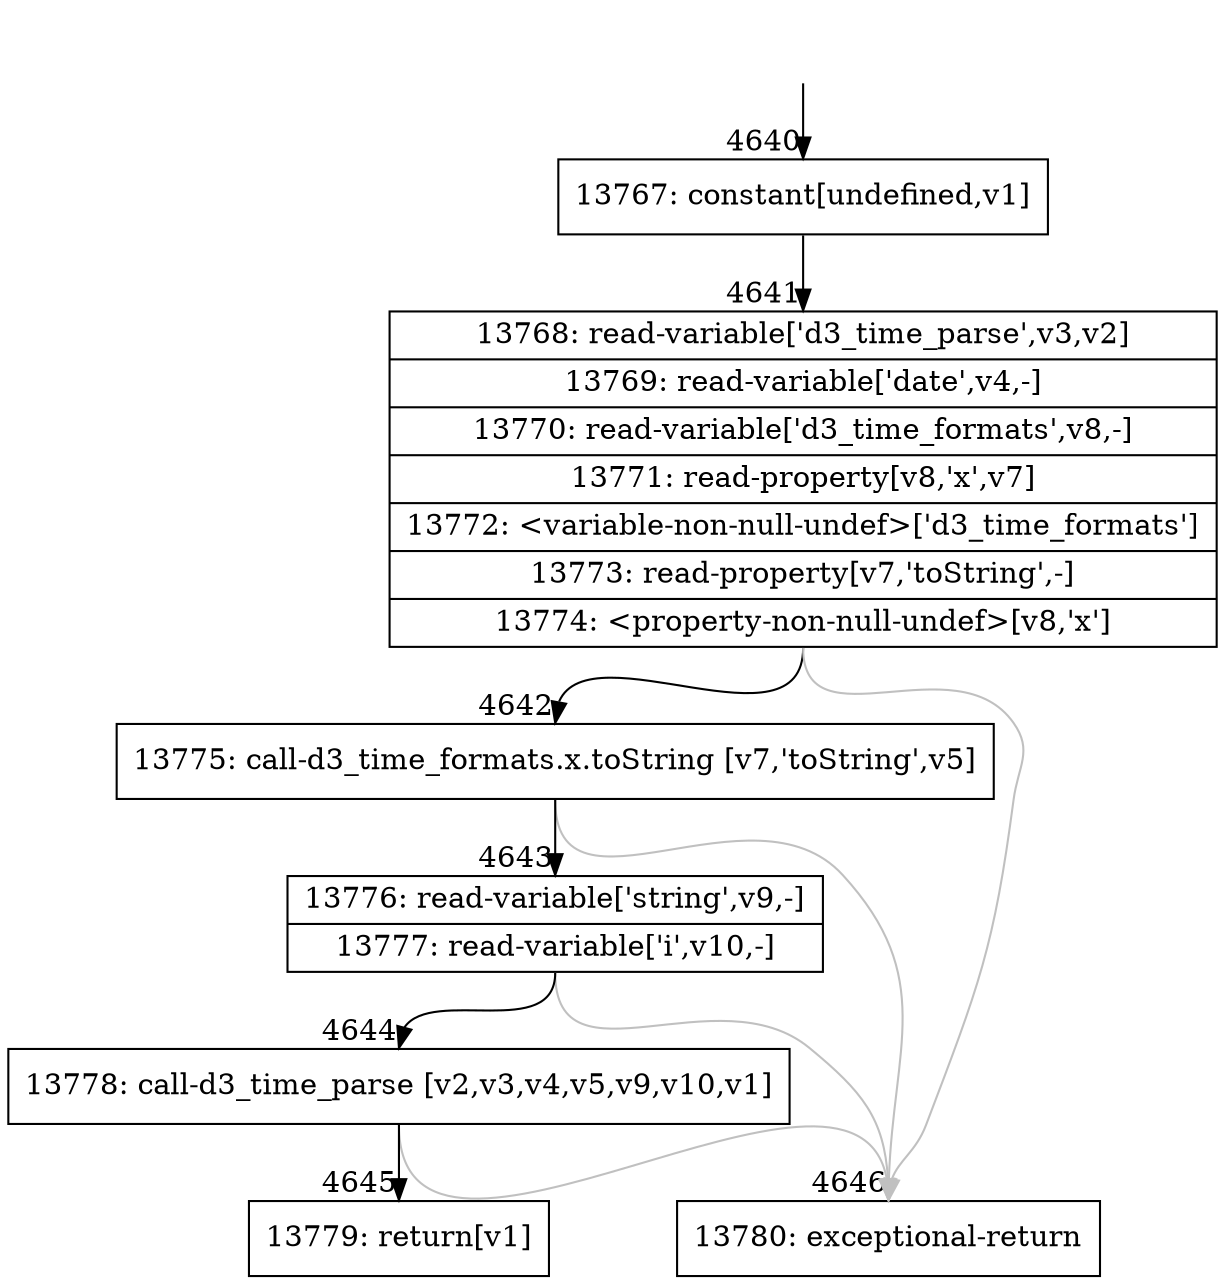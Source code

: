 digraph {
rankdir="TD"
BB_entry437[shape=none,label=""];
BB_entry437 -> BB4640 [tailport=s, headport=n, headlabel="    4640"]
BB4640 [shape=record label="{13767: constant[undefined,v1]}" ] 
BB4640 -> BB4641 [tailport=s, headport=n, headlabel="      4641"]
BB4641 [shape=record label="{13768: read-variable['d3_time_parse',v3,v2]|13769: read-variable['date',v4,-]|13770: read-variable['d3_time_formats',v8,-]|13771: read-property[v8,'x',v7]|13772: \<variable-non-null-undef\>['d3_time_formats']|13773: read-property[v7,'toString',-]|13774: \<property-non-null-undef\>[v8,'x']}" ] 
BB4641 -> BB4642 [tailport=s, headport=n, headlabel="      4642"]
BB4641 -> BB4646 [tailport=s, headport=n, color=gray, headlabel="      4646"]
BB4642 [shape=record label="{13775: call-d3_time_formats.x.toString [v7,'toString',v5]}" ] 
BB4642 -> BB4643 [tailport=s, headport=n, headlabel="      4643"]
BB4642 -> BB4646 [tailport=s, headport=n, color=gray]
BB4643 [shape=record label="{13776: read-variable['string',v9,-]|13777: read-variable['i',v10,-]}" ] 
BB4643 -> BB4644 [tailport=s, headport=n, headlabel="      4644"]
BB4643 -> BB4646 [tailport=s, headport=n, color=gray]
BB4644 [shape=record label="{13778: call-d3_time_parse [v2,v3,v4,v5,v9,v10,v1]}" ] 
BB4644 -> BB4645 [tailport=s, headport=n, headlabel="      4645"]
BB4644 -> BB4646 [tailport=s, headport=n, color=gray]
BB4645 [shape=record label="{13779: return[v1]}" ] 
BB4646 [shape=record label="{13780: exceptional-return}" ] 
//#$~ 2709
}
